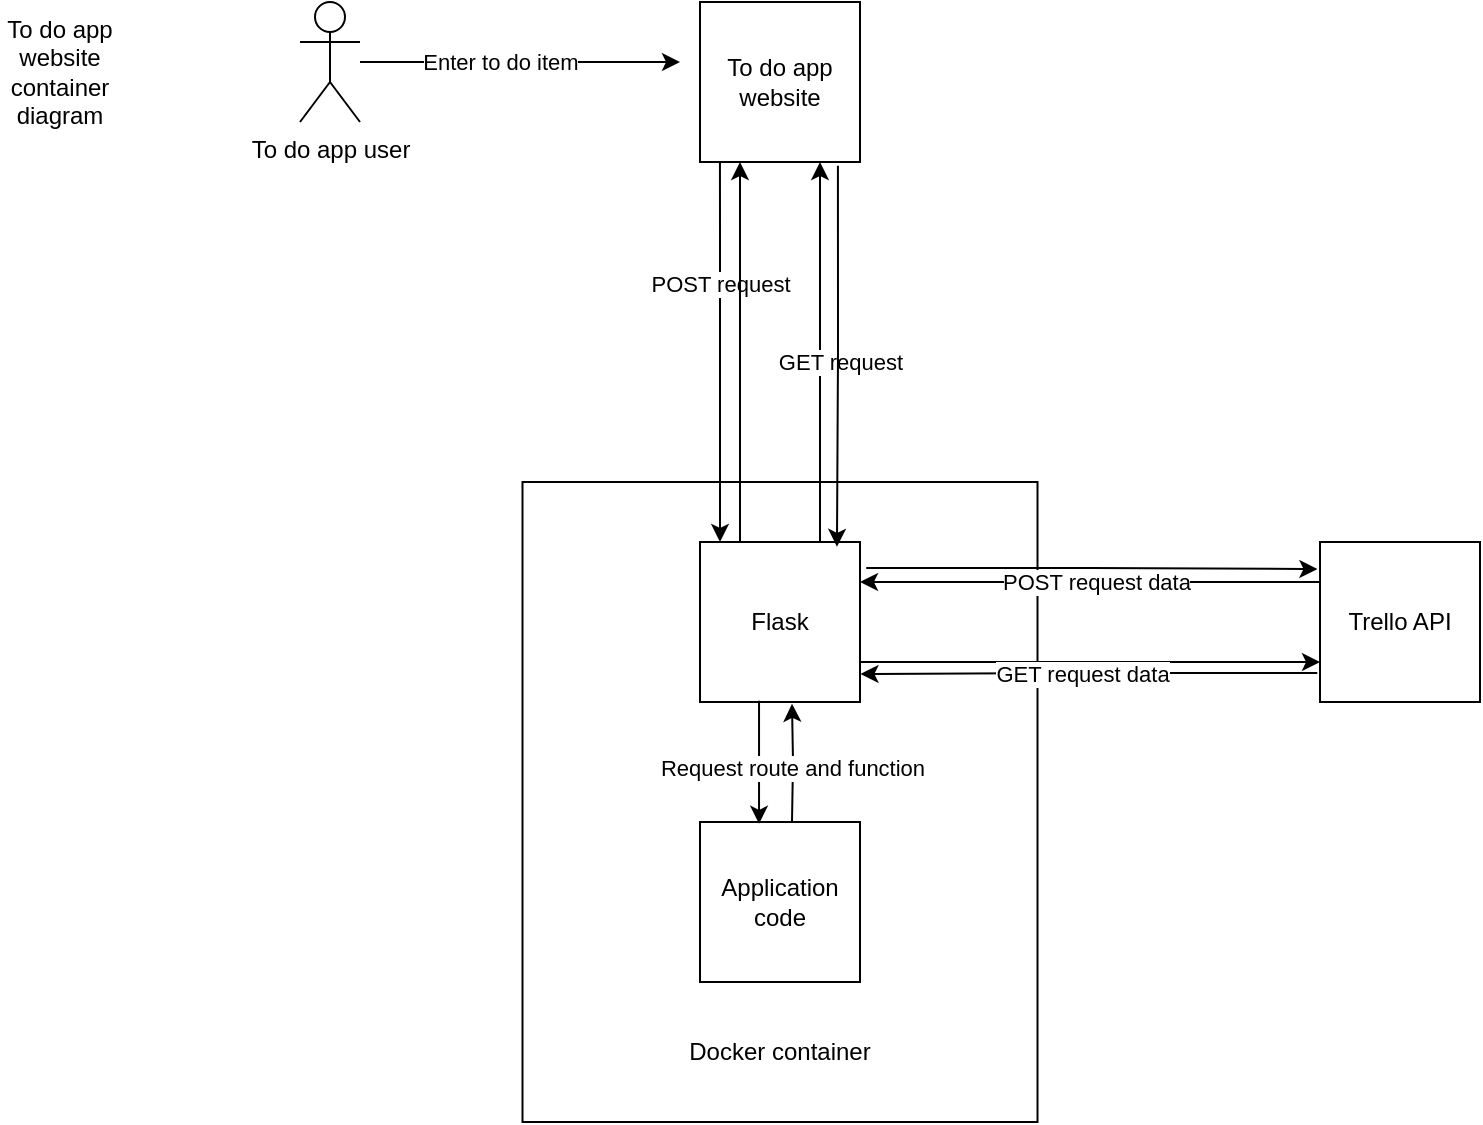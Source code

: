 <mxfile version="24.4.0" type="device">
  <diagram name="Page-1" id="s8v0iG39h_dg2EPmeYR4">
    <mxGraphModel dx="1303" dy="721" grid="1" gridSize="10" guides="1" tooltips="1" connect="1" arrows="1" fold="1" page="1" pageScale="1" pageWidth="850" pageHeight="1100" math="0" shadow="0">
      <root>
        <mxCell id="0" />
        <mxCell id="1" parent="0" />
        <mxCell id="j745oS6YL6vkKCS1M9ES-16" value="&lt;div&gt;&lt;br&gt;&lt;/div&gt;&lt;div&gt;&lt;br&gt;&lt;/div&gt;&lt;div&gt;&lt;br&gt;&lt;/div&gt;&lt;div&gt;&lt;br&gt;&lt;/div&gt;&lt;div&gt;&lt;br&gt;&lt;/div&gt;&lt;div&gt;&lt;br&gt;&lt;/div&gt;&lt;div&gt;&lt;br&gt;&lt;/div&gt;&lt;div&gt;&lt;br&gt;&lt;/div&gt;&lt;div&gt;&lt;br&gt;&lt;/div&gt;&lt;div&gt;&lt;br&gt;&lt;/div&gt;&lt;div&gt;&lt;br&gt;&lt;/div&gt;&lt;div&gt;&lt;br&gt;&lt;/div&gt;&lt;div&gt;&lt;br&gt;&lt;/div&gt;" style="rounded=0;whiteSpace=wrap;html=1;" parent="1" vertex="1">
          <mxGeometry x="311.25" y="270" width="257.5" height="320" as="geometry" />
        </mxCell>
        <mxCell id="j745oS6YL6vkKCS1M9ES-1" value="To do app website container diagram" style="text;html=1;align=center;verticalAlign=middle;whiteSpace=wrap;rounded=0;" parent="1" vertex="1">
          <mxGeometry x="50" y="50" width="60" height="30" as="geometry" />
        </mxCell>
        <mxCell id="j745oS6YL6vkKCS1M9ES-17" style="edgeStyle=orthogonalEdgeStyle;rounded=0;orthogonalLoop=1;jettySize=auto;html=1;exitX=0.5;exitY=1;exitDx=0;exitDy=0;" parent="1" edge="1">
          <mxGeometry relative="1" as="geometry">
            <mxPoint x="409.97" y="110.0" as="sourcePoint" />
            <mxPoint x="410.004" y="300" as="targetPoint" />
            <Array as="points">
              <mxPoint x="410" y="150" />
              <mxPoint x="410" y="150" />
            </Array>
          </mxGeometry>
        </mxCell>
        <mxCell id="j745oS6YL6vkKCS1M9ES-18" value="POST request" style="edgeLabel;html=1;align=center;verticalAlign=middle;resizable=0;points=[];" parent="j745oS6YL6vkKCS1M9ES-17" vertex="1" connectable="0">
          <mxGeometry x="-0.456" y="-1" relative="1" as="geometry">
            <mxPoint x="1" y="9" as="offset" />
          </mxGeometry>
        </mxCell>
        <mxCell id="j745oS6YL6vkKCS1M9ES-2" value="To do app website" style="whiteSpace=wrap;html=1;aspect=fixed;" parent="1" vertex="1">
          <mxGeometry x="400" y="30" width="80" height="80" as="geometry" />
        </mxCell>
        <mxCell id="j745oS6YL6vkKCS1M9ES-34" style="edgeStyle=orthogonalEdgeStyle;rounded=0;orthogonalLoop=1;jettySize=auto;html=1;exitX=0;exitY=0.25;exitDx=0;exitDy=0;entryX=1;entryY=0.25;entryDx=0;entryDy=0;" parent="1" source="j745oS6YL6vkKCS1M9ES-3" target="j745oS6YL6vkKCS1M9ES-4" edge="1">
          <mxGeometry relative="1" as="geometry" />
        </mxCell>
        <mxCell id="j745oS6YL6vkKCS1M9ES-3" value="Trello API" style="whiteSpace=wrap;html=1;aspect=fixed;" parent="1" vertex="1">
          <mxGeometry x="710" y="300" width="80" height="80" as="geometry" />
        </mxCell>
        <mxCell id="j745oS6YL6vkKCS1M9ES-22" style="edgeStyle=orthogonalEdgeStyle;rounded=0;orthogonalLoop=1;jettySize=auto;html=1;exitX=0.75;exitY=0;exitDx=0;exitDy=0;entryX=0.75;entryY=1;entryDx=0;entryDy=0;" parent="1" source="j745oS6YL6vkKCS1M9ES-4" target="j745oS6YL6vkKCS1M9ES-2" edge="1">
          <mxGeometry relative="1" as="geometry" />
        </mxCell>
        <mxCell id="j745oS6YL6vkKCS1M9ES-23" value="GET request" style="edgeLabel;html=1;align=center;verticalAlign=middle;resizable=0;points=[];" parent="j745oS6YL6vkKCS1M9ES-22" vertex="1" connectable="0">
          <mxGeometry x="0.191" y="1" relative="1" as="geometry">
            <mxPoint x="11" y="23" as="offset" />
          </mxGeometry>
        </mxCell>
        <mxCell id="j745oS6YL6vkKCS1M9ES-29" style="edgeStyle=orthogonalEdgeStyle;rounded=0;orthogonalLoop=1;jettySize=auto;html=1;entryX=0;entryY=0.5;entryDx=0;entryDy=0;" parent="1" edge="1">
          <mxGeometry relative="1" as="geometry">
            <mxPoint x="480" y="360" as="sourcePoint" />
            <mxPoint x="710.0" y="360" as="targetPoint" />
          </mxGeometry>
        </mxCell>
        <mxCell id="j745oS6YL6vkKCS1M9ES-30" value="POST request data" style="edgeLabel;html=1;align=center;verticalAlign=middle;resizable=0;points=[];" parent="j745oS6YL6vkKCS1M9ES-29" vertex="1" connectable="0">
          <mxGeometry x="-0.132" y="-1" relative="1" as="geometry">
            <mxPoint x="18" y="-41" as="offset" />
          </mxGeometry>
        </mxCell>
        <mxCell id="j745oS6YL6vkKCS1M9ES-49" style="edgeStyle=orthogonalEdgeStyle;rounded=0;orthogonalLoop=1;jettySize=auto;html=1;exitX=0.25;exitY=0;exitDx=0;exitDy=0;entryX=0.25;entryY=1;entryDx=0;entryDy=0;" parent="1" source="j745oS6YL6vkKCS1M9ES-4" target="j745oS6YL6vkKCS1M9ES-2" edge="1">
          <mxGeometry relative="1" as="geometry" />
        </mxCell>
        <mxCell id="j745oS6YL6vkKCS1M9ES-4" value="Flask" style="whiteSpace=wrap;html=1;aspect=fixed;" parent="1" vertex="1">
          <mxGeometry x="400" y="300" width="80" height="80" as="geometry" />
        </mxCell>
        <mxCell id="j745oS6YL6vkKCS1M9ES-6" value="Application code" style="whiteSpace=wrap;html=1;aspect=fixed;" parent="1" vertex="1">
          <mxGeometry x="400" y="440" width="80" height="80" as="geometry" />
        </mxCell>
        <mxCell id="j745oS6YL6vkKCS1M9ES-12" style="edgeStyle=orthogonalEdgeStyle;rounded=0;orthogonalLoop=1;jettySize=auto;html=1;" parent="1" source="j745oS6YL6vkKCS1M9ES-9" edge="1">
          <mxGeometry relative="1" as="geometry">
            <mxPoint x="390" y="60" as="targetPoint" />
          </mxGeometry>
        </mxCell>
        <mxCell id="j745oS6YL6vkKCS1M9ES-13" value="Enter to do item" style="edgeLabel;html=1;align=center;verticalAlign=middle;resizable=0;points=[];" parent="j745oS6YL6vkKCS1M9ES-12" vertex="1" connectable="0">
          <mxGeometry x="-0.133" relative="1" as="geometry">
            <mxPoint as="offset" />
          </mxGeometry>
        </mxCell>
        <mxCell id="j745oS6YL6vkKCS1M9ES-9" value="To do app user" style="shape=umlActor;verticalLabelPosition=bottom;verticalAlign=top;html=1;outlineConnect=0;" parent="1" vertex="1">
          <mxGeometry x="200" y="30" width="30" height="60" as="geometry" />
        </mxCell>
        <mxCell id="j745oS6YL6vkKCS1M9ES-33" value="Docker container" style="text;html=1;align=center;verticalAlign=middle;whiteSpace=wrap;rounded=0;" parent="1" vertex="1">
          <mxGeometry x="385" y="540" width="110" height="30" as="geometry" />
        </mxCell>
        <mxCell id="j745oS6YL6vkKCS1M9ES-43" style="edgeStyle=orthogonalEdgeStyle;rounded=0;orthogonalLoop=1;jettySize=auto;html=1;exitX=1.039;exitY=0.163;exitDx=0;exitDy=0;entryX=-0.016;entryY=0.169;entryDx=0;entryDy=0;entryPerimeter=0;exitPerimeter=0;" parent="1" source="j745oS6YL6vkKCS1M9ES-4" target="j745oS6YL6vkKCS1M9ES-3" edge="1">
          <mxGeometry relative="1" as="geometry" />
        </mxCell>
        <mxCell id="j745oS6YL6vkKCS1M9ES-44" style="edgeStyle=orthogonalEdgeStyle;rounded=0;orthogonalLoop=1;jettySize=auto;html=1;exitX=-0.017;exitY=0.819;exitDx=0;exitDy=0;entryX=1.003;entryY=0.825;entryDx=0;entryDy=0;entryPerimeter=0;exitPerimeter=0;" parent="1" source="j745oS6YL6vkKCS1M9ES-3" target="j745oS6YL6vkKCS1M9ES-4" edge="1">
          <mxGeometry relative="1" as="geometry" />
        </mxCell>
        <mxCell id="j745oS6YL6vkKCS1M9ES-47" value="GET request data" style="edgeLabel;html=1;align=center;verticalAlign=middle;resizable=0;points=[];" parent="j745oS6YL6vkKCS1M9ES-44" vertex="1" connectable="0">
          <mxGeometry x="0.033" relative="1" as="geometry">
            <mxPoint as="offset" />
          </mxGeometry>
        </mxCell>
        <mxCell id="j745oS6YL6vkKCS1M9ES-48" style="edgeStyle=orthogonalEdgeStyle;rounded=0;orthogonalLoop=1;jettySize=auto;html=1;exitX=0.862;exitY=1.023;exitDx=0;exitDy=0;entryX=0.856;entryY=0.03;entryDx=0;entryDy=0;entryPerimeter=0;exitPerimeter=0;" parent="1" source="j745oS6YL6vkKCS1M9ES-2" target="j745oS6YL6vkKCS1M9ES-4" edge="1">
          <mxGeometry relative="1" as="geometry" />
        </mxCell>
        <mxCell id="Yt3PA_Nmh7udFgJOJOLa-1" style="edgeStyle=orthogonalEdgeStyle;rounded=0;orthogonalLoop=1;jettySize=auto;html=1;exitX=0.369;exitY=0.992;exitDx=0;exitDy=0;entryX=0.369;entryY=0.011;entryDx=0;entryDy=0;entryPerimeter=0;exitPerimeter=0;" edge="1" parent="1" source="j745oS6YL6vkKCS1M9ES-4" target="j745oS6YL6vkKCS1M9ES-6">
          <mxGeometry relative="1" as="geometry" />
        </mxCell>
        <mxCell id="Yt3PA_Nmh7udFgJOJOLa-3" style="edgeStyle=orthogonalEdgeStyle;rounded=0;orthogonalLoop=1;jettySize=auto;html=1;entryX=0.575;entryY=1.011;entryDx=0;entryDy=0;entryPerimeter=0;" edge="1" parent="1" target="j745oS6YL6vkKCS1M9ES-4">
          <mxGeometry relative="1" as="geometry">
            <mxPoint x="446" y="440" as="sourcePoint" />
          </mxGeometry>
        </mxCell>
        <mxCell id="Yt3PA_Nmh7udFgJOJOLa-4" value="Request route and function" style="edgeLabel;html=1;align=center;verticalAlign=middle;resizable=0;points=[];" vertex="1" connectable="0" parent="Yt3PA_Nmh7udFgJOJOLa-3">
          <mxGeometry x="-0.089" y="1" relative="1" as="geometry">
            <mxPoint as="offset" />
          </mxGeometry>
        </mxCell>
      </root>
    </mxGraphModel>
  </diagram>
</mxfile>
